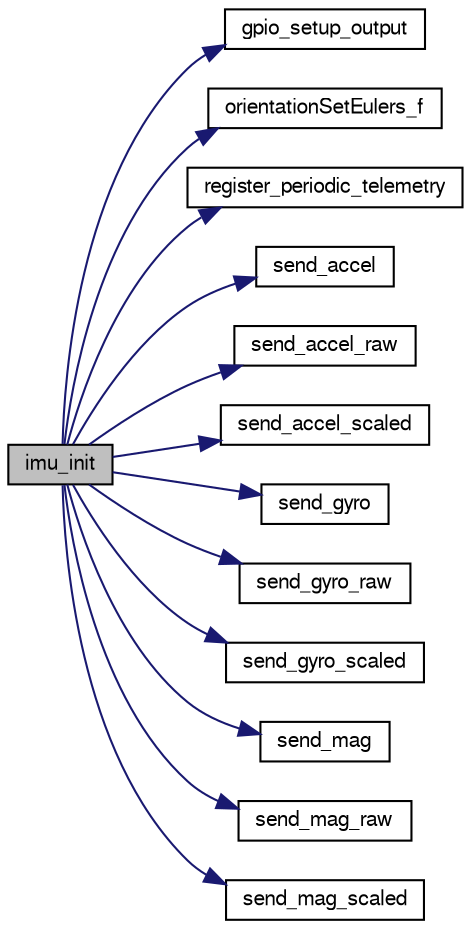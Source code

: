 digraph "imu_init"
{
  edge [fontname="FreeSans",fontsize="10",labelfontname="FreeSans",labelfontsize="10"];
  node [fontname="FreeSans",fontsize="10",shape=record];
  rankdir="LR";
  Node1 [label="imu_init",height=0.2,width=0.4,color="black", fillcolor="grey75", style="filled", fontcolor="black"];
  Node1 -> Node2 [color="midnightblue",fontsize="10",style="solid",fontname="FreeSans"];
  Node2 [label="gpio_setup_output",height=0.2,width=0.4,color="black", fillcolor="white", style="filled",URL="$chibios_2mcu__periph_2gpio__arch_8c.html#a614c4a447f1e43381d92c682ac3b953f",tooltip="Setup one or more pins of the given GPIO port as outputs. "];
  Node1 -> Node3 [color="midnightblue",fontsize="10",style="solid",fontname="FreeSans"];
  Node3 [label="orientationSetEulers_f",height=0.2,width=0.4,color="black", fillcolor="white", style="filled",URL="$group__math__orientation__representation.html#ga7c6b7dc05095bcaba232c62358335d81",tooltip="Set vehicle body attitude from euler angles (float). "];
  Node1 -> Node4 [color="midnightblue",fontsize="10",style="solid",fontname="FreeSans"];
  Node4 [label="register_periodic_telemetry",height=0.2,width=0.4,color="black", fillcolor="white", style="filled",URL="$telemetry_8c.html#a8b8cf43739f06c54d16370c141b541a0",tooltip="Register a telemetry callback function. "];
  Node1 -> Node5 [color="midnightblue",fontsize="10",style="solid",fontname="FreeSans"];
  Node5 [label="send_accel",height=0.2,width=0.4,color="black", fillcolor="white", style="filled",URL="$imu_8c.html#ad22c09e97d332fdf55989e3881b55322"];
  Node1 -> Node6 [color="midnightblue",fontsize="10",style="solid",fontname="FreeSans"];
  Node6 [label="send_accel_raw",height=0.2,width=0.4,color="black", fillcolor="white", style="filled",URL="$imu_8c.html#a8bf5ba349fd3a82667acb22b90b3e53c"];
  Node1 -> Node7 [color="midnightblue",fontsize="10",style="solid",fontname="FreeSans"];
  Node7 [label="send_accel_scaled",height=0.2,width=0.4,color="black", fillcolor="white", style="filled",URL="$imu_8c.html#ade53e6d9e9c15bca1c045e744f28ef0b"];
  Node1 -> Node8 [color="midnightblue",fontsize="10",style="solid",fontname="FreeSans"];
  Node8 [label="send_gyro",height=0.2,width=0.4,color="black", fillcolor="white", style="filled",URL="$imu_8c.html#aa41528f38e1f342b35ae31c21b51d803"];
  Node1 -> Node9 [color="midnightblue",fontsize="10",style="solid",fontname="FreeSans"];
  Node9 [label="send_gyro_raw",height=0.2,width=0.4,color="black", fillcolor="white", style="filled",URL="$imu_8c.html#aef1f95c9b1237a23530852c5ed12863a"];
  Node1 -> Node10 [color="midnightblue",fontsize="10",style="solid",fontname="FreeSans"];
  Node10 [label="send_gyro_scaled",height=0.2,width=0.4,color="black", fillcolor="white", style="filled",URL="$imu_8c.html#aa1b2b69b4fcbae31921a2794700de0d1"];
  Node1 -> Node11 [color="midnightblue",fontsize="10",style="solid",fontname="FreeSans"];
  Node11 [label="send_mag",height=0.2,width=0.4,color="black", fillcolor="white", style="filled",URL="$imu_8c.html#ae7d9de96df316a3e4d1bf9306bf8eb0d"];
  Node1 -> Node12 [color="midnightblue",fontsize="10",style="solid",fontname="FreeSans"];
  Node12 [label="send_mag_raw",height=0.2,width=0.4,color="black", fillcolor="white", style="filled",URL="$imu_8c.html#a1899ba1b8e84b85be17e217efcf1e815"];
  Node1 -> Node13 [color="midnightblue",fontsize="10",style="solid",fontname="FreeSans"];
  Node13 [label="send_mag_scaled",height=0.2,width=0.4,color="black", fillcolor="white", style="filled",URL="$imu_8c.html#a63448db29d3d3265d23bb3c75c2ea671"];
}
